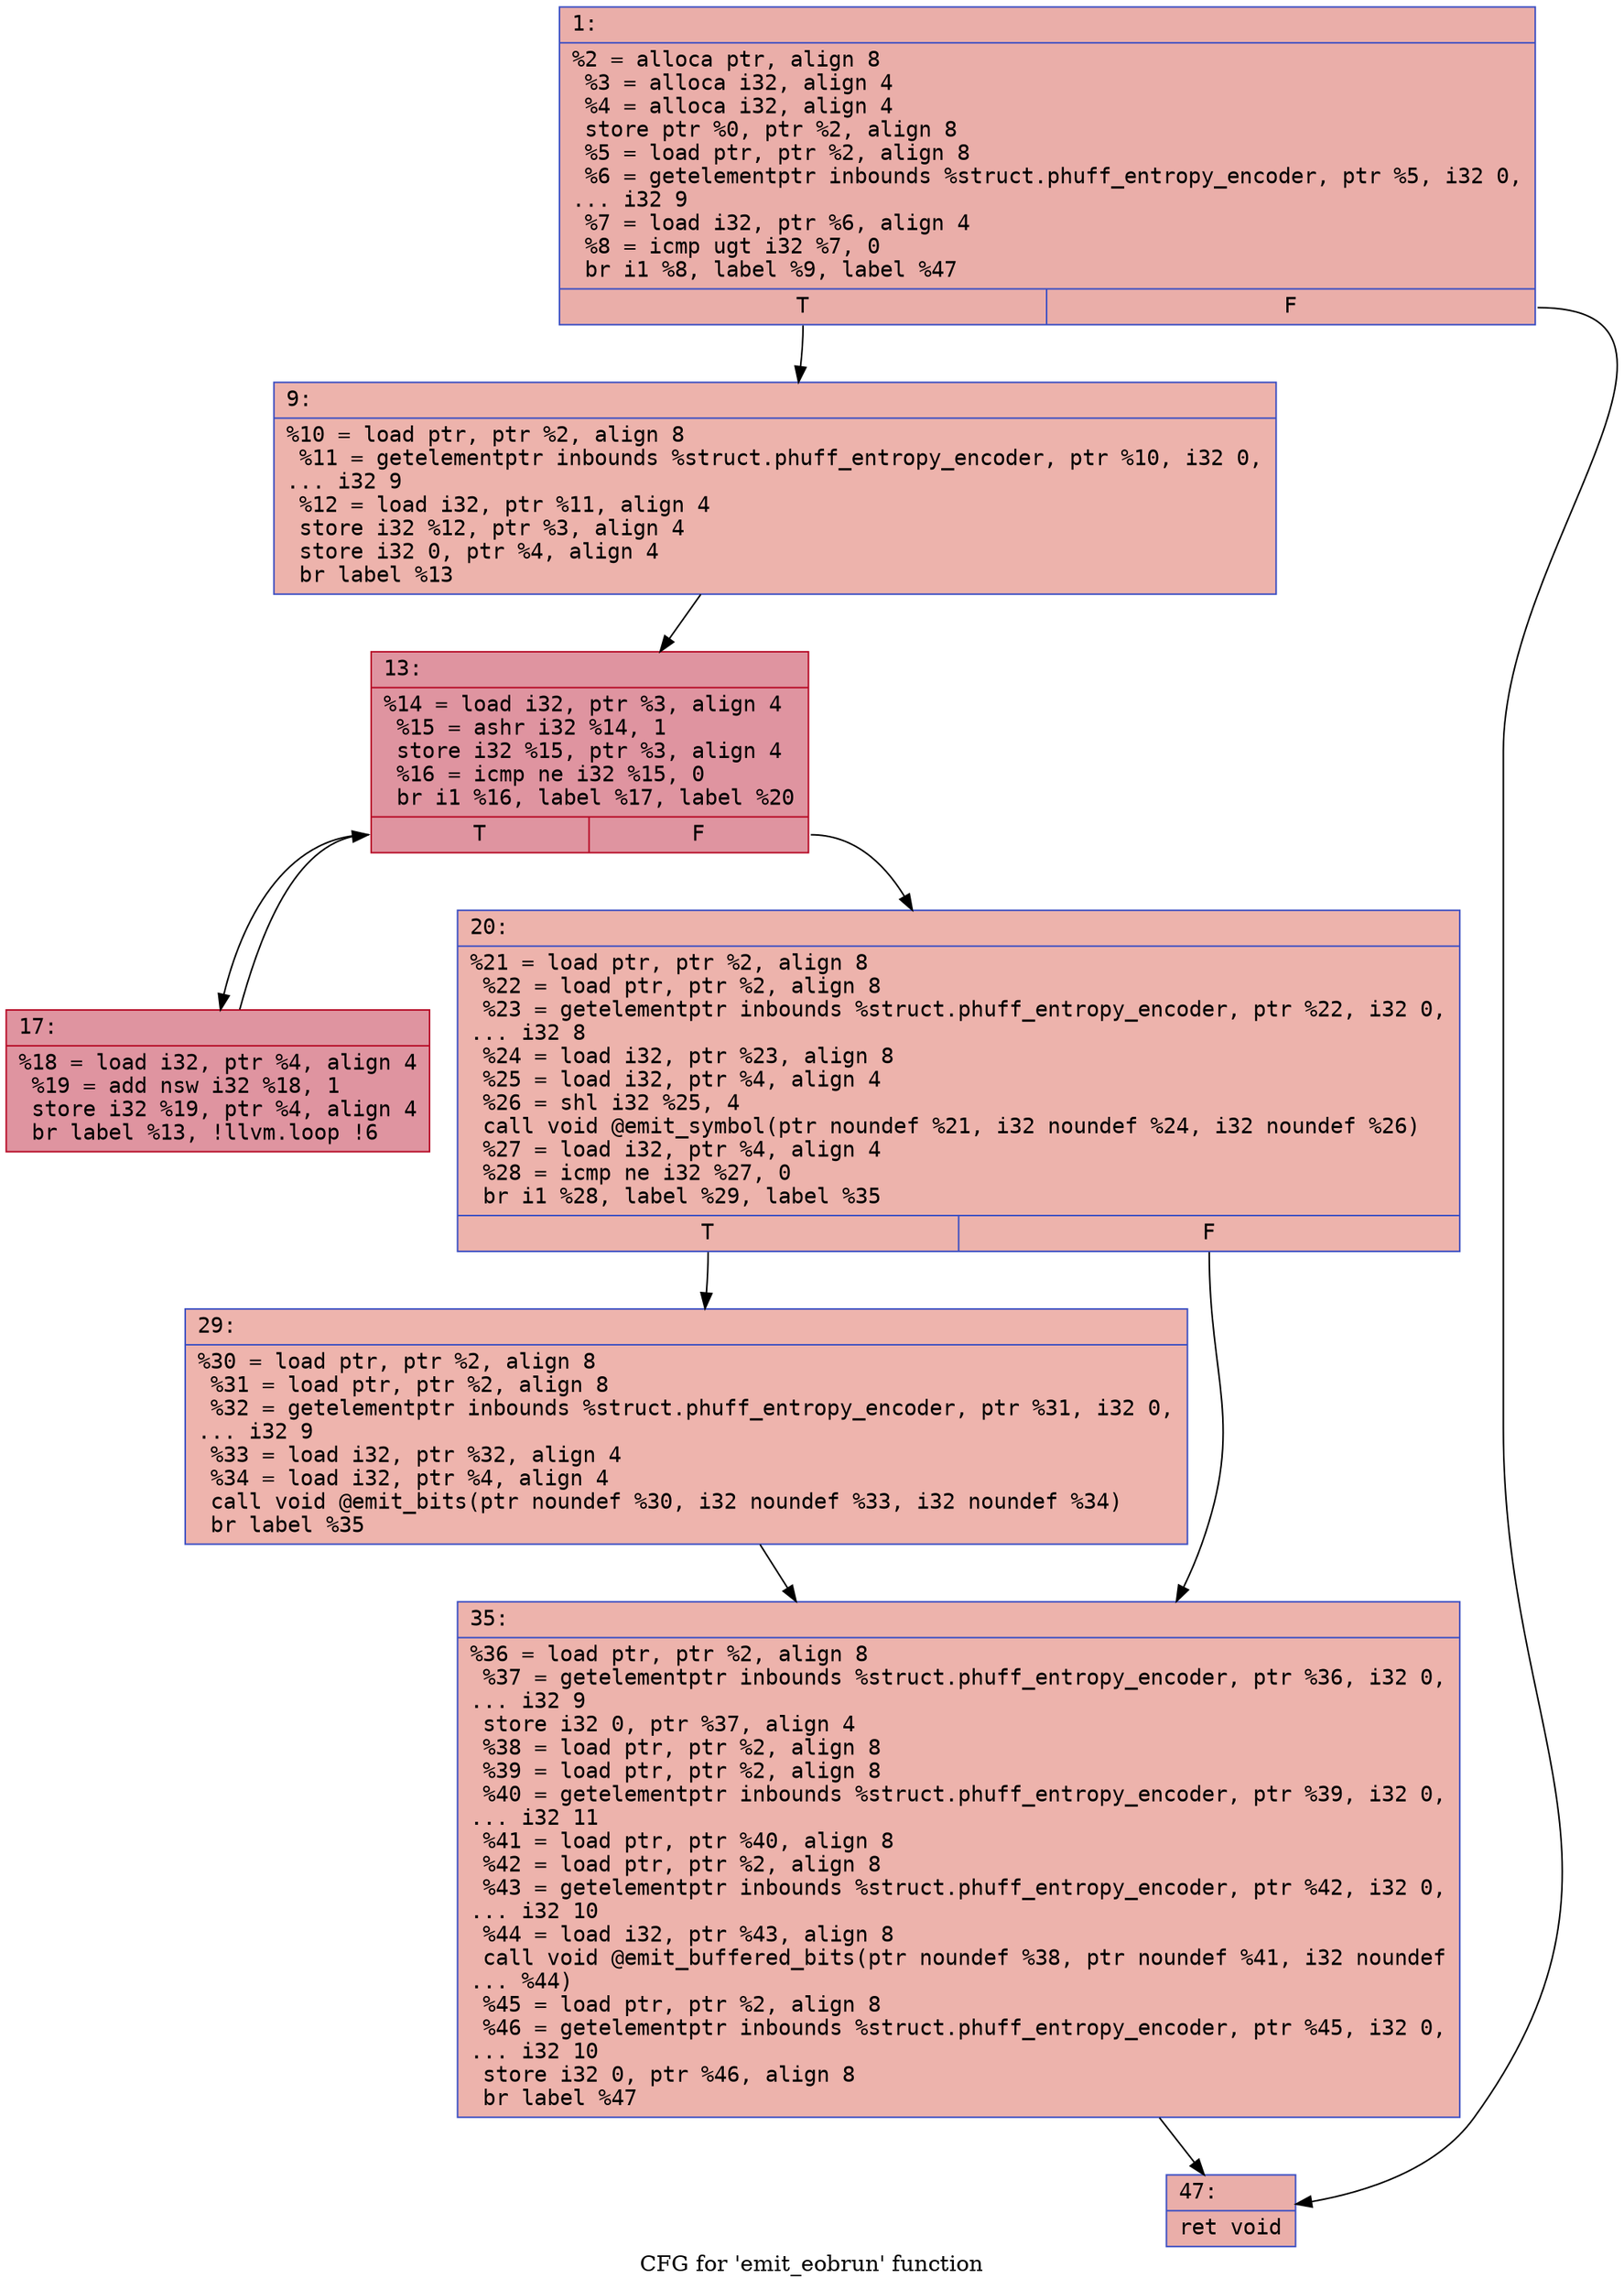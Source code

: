 digraph "CFG for 'emit_eobrun' function" {
	label="CFG for 'emit_eobrun' function";

	Node0x600002c1a170 [shape=record,color="#3d50c3ff", style=filled, fillcolor="#d0473d70" fontname="Courier",label="{1:\l|  %2 = alloca ptr, align 8\l  %3 = alloca i32, align 4\l  %4 = alloca i32, align 4\l  store ptr %0, ptr %2, align 8\l  %5 = load ptr, ptr %2, align 8\l  %6 = getelementptr inbounds %struct.phuff_entropy_encoder, ptr %5, i32 0,\l... i32 9\l  %7 = load i32, ptr %6, align 4\l  %8 = icmp ugt i32 %7, 0\l  br i1 %8, label %9, label %47\l|{<s0>T|<s1>F}}"];
	Node0x600002c1a170:s0 -> Node0x600002c1a1c0[tooltip="1 -> 9\nProbability 50.00%" ];
	Node0x600002c1a170:s1 -> Node0x600002c1a3a0[tooltip="1 -> 47\nProbability 50.00%" ];
	Node0x600002c1a1c0 [shape=record,color="#3d50c3ff", style=filled, fillcolor="#d6524470" fontname="Courier",label="{9:\l|  %10 = load ptr, ptr %2, align 8\l  %11 = getelementptr inbounds %struct.phuff_entropy_encoder, ptr %10, i32 0,\l... i32 9\l  %12 = load i32, ptr %11, align 4\l  store i32 %12, ptr %3, align 4\l  store i32 0, ptr %4, align 4\l  br label %13\l}"];
	Node0x600002c1a1c0 -> Node0x600002c1a210[tooltip="9 -> 13\nProbability 100.00%" ];
	Node0x600002c1a210 [shape=record,color="#b70d28ff", style=filled, fillcolor="#b70d2870" fontname="Courier",label="{13:\l|  %14 = load i32, ptr %3, align 4\l  %15 = ashr i32 %14, 1\l  store i32 %15, ptr %3, align 4\l  %16 = icmp ne i32 %15, 0\l  br i1 %16, label %17, label %20\l|{<s0>T|<s1>F}}"];
	Node0x600002c1a210:s0 -> Node0x600002c1a260[tooltip="13 -> 17\nProbability 96.88%" ];
	Node0x600002c1a210:s1 -> Node0x600002c1a2b0[tooltip="13 -> 20\nProbability 3.12%" ];
	Node0x600002c1a260 [shape=record,color="#b70d28ff", style=filled, fillcolor="#b70d2870" fontname="Courier",label="{17:\l|  %18 = load i32, ptr %4, align 4\l  %19 = add nsw i32 %18, 1\l  store i32 %19, ptr %4, align 4\l  br label %13, !llvm.loop !6\l}"];
	Node0x600002c1a260 -> Node0x600002c1a210[tooltip="17 -> 13\nProbability 100.00%" ];
	Node0x600002c1a2b0 [shape=record,color="#3d50c3ff", style=filled, fillcolor="#d6524470" fontname="Courier",label="{20:\l|  %21 = load ptr, ptr %2, align 8\l  %22 = load ptr, ptr %2, align 8\l  %23 = getelementptr inbounds %struct.phuff_entropy_encoder, ptr %22, i32 0,\l... i32 8\l  %24 = load i32, ptr %23, align 8\l  %25 = load i32, ptr %4, align 4\l  %26 = shl i32 %25, 4\l  call void @emit_symbol(ptr noundef %21, i32 noundef %24, i32 noundef %26)\l  %27 = load i32, ptr %4, align 4\l  %28 = icmp ne i32 %27, 0\l  br i1 %28, label %29, label %35\l|{<s0>T|<s1>F}}"];
	Node0x600002c1a2b0:s0 -> Node0x600002c1a300[tooltip="20 -> 29\nProbability 62.50%" ];
	Node0x600002c1a2b0:s1 -> Node0x600002c1a350[tooltip="20 -> 35\nProbability 37.50%" ];
	Node0x600002c1a300 [shape=record,color="#3d50c3ff", style=filled, fillcolor="#d8564670" fontname="Courier",label="{29:\l|  %30 = load ptr, ptr %2, align 8\l  %31 = load ptr, ptr %2, align 8\l  %32 = getelementptr inbounds %struct.phuff_entropy_encoder, ptr %31, i32 0,\l... i32 9\l  %33 = load i32, ptr %32, align 4\l  %34 = load i32, ptr %4, align 4\l  call void @emit_bits(ptr noundef %30, i32 noundef %33, i32 noundef %34)\l  br label %35\l}"];
	Node0x600002c1a300 -> Node0x600002c1a350[tooltip="29 -> 35\nProbability 100.00%" ];
	Node0x600002c1a350 [shape=record,color="#3d50c3ff", style=filled, fillcolor="#d6524470" fontname="Courier",label="{35:\l|  %36 = load ptr, ptr %2, align 8\l  %37 = getelementptr inbounds %struct.phuff_entropy_encoder, ptr %36, i32 0,\l... i32 9\l  store i32 0, ptr %37, align 4\l  %38 = load ptr, ptr %2, align 8\l  %39 = load ptr, ptr %2, align 8\l  %40 = getelementptr inbounds %struct.phuff_entropy_encoder, ptr %39, i32 0,\l... i32 11\l  %41 = load ptr, ptr %40, align 8\l  %42 = load ptr, ptr %2, align 8\l  %43 = getelementptr inbounds %struct.phuff_entropy_encoder, ptr %42, i32 0,\l... i32 10\l  %44 = load i32, ptr %43, align 8\l  call void @emit_buffered_bits(ptr noundef %38, ptr noundef %41, i32 noundef\l... %44)\l  %45 = load ptr, ptr %2, align 8\l  %46 = getelementptr inbounds %struct.phuff_entropy_encoder, ptr %45, i32 0,\l... i32 10\l  store i32 0, ptr %46, align 8\l  br label %47\l}"];
	Node0x600002c1a350 -> Node0x600002c1a3a0[tooltip="35 -> 47\nProbability 100.00%" ];
	Node0x600002c1a3a0 [shape=record,color="#3d50c3ff", style=filled, fillcolor="#d0473d70" fontname="Courier",label="{47:\l|  ret void\l}"];
}
